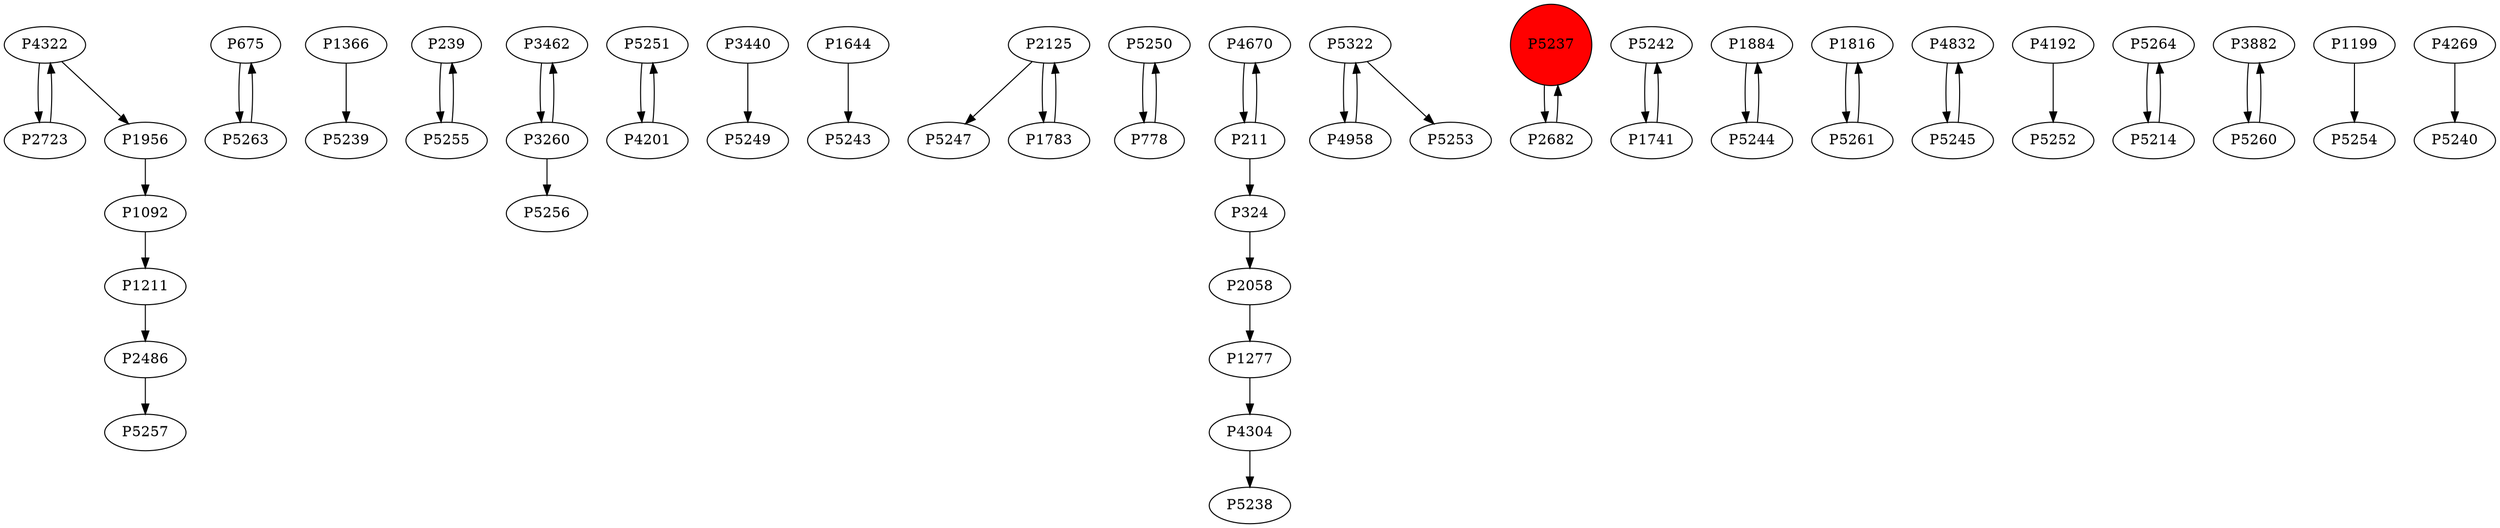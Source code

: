 digraph {
	P4322 -> P2723
	P2723 -> P4322
	P675 -> P5263
	P1366 -> P5239
	P239 -> P5255
	P3462 -> P3260
	P5251 -> P4201
	P3440 -> P5249
	P3260 -> P5256
	P1211 -> P2486
	P1644 -> P5243
	P2125 -> P5247
	P5250 -> P778
	P4201 -> P5251
	P5263 -> P675
	P4670 -> P211
	P2486 -> P5257
	P2058 -> P1277
	P4322 -> P1956
	P5322 -> P4958
	P5237 -> P2682
	P3260 -> P3462
	P2682 -> P5237
	P5242 -> P1741
	P324 -> P2058
	P1277 -> P4304
	P1956 -> P1092
	P1884 -> P5244
	P211 -> P324
	P1741 -> P5242
	P1816 -> P5261
	P2125 -> P1783
	P778 -> P5250
	P4832 -> P5245
	P4192 -> P5252
	P1783 -> P2125
	P5255 -> P239
	P5264 -> P5214
	P5261 -> P1816
	P5322 -> P5253
	P3882 -> P5260
	P211 -> P4670
	P4304 -> P5238
	P5260 -> P3882
	P5245 -> P4832
	P5214 -> P5264
	P1199 -> P5254
	P4269 -> P5240
	P5244 -> P1884
	P1092 -> P1211
	P4958 -> P5322
	P5237 [shape=circle]
	P5237 [style=filled]
	P5237 [fillcolor=red]
}